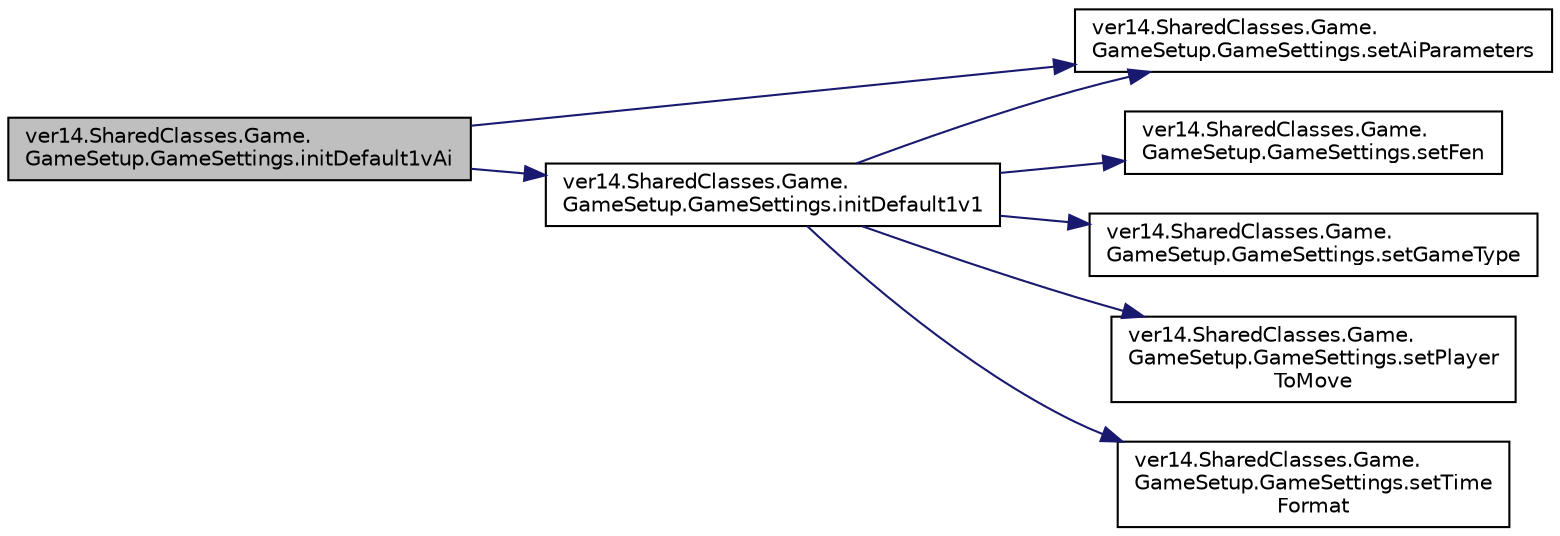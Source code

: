 digraph "ver14.SharedClasses.Game.GameSetup.GameSettings.initDefault1vAi"
{
 // LATEX_PDF_SIZE
  edge [fontname="Helvetica",fontsize="10",labelfontname="Helvetica",labelfontsize="10"];
  node [fontname="Helvetica",fontsize="10",shape=record];
  rankdir="LR";
  Node1 [label="ver14.SharedClasses.Game.\lGameSetup.GameSettings.initDefault1vAi",height=0.2,width=0.4,color="black", fillcolor="grey75", style="filled", fontcolor="black",tooltip=" "];
  Node1 -> Node2 [color="midnightblue",fontsize="10",style="solid"];
  Node2 [label="ver14.SharedClasses.Game.\lGameSetup.GameSettings.initDefault1v1",height=0.2,width=0.4,color="black", fillcolor="white", style="filled",URL="$classver14_1_1_shared_classes_1_1_game_1_1_game_setup_1_1_game_settings.html#a430bd8f0849f51c373b16a964d5b4bef",tooltip=" "];
  Node2 -> Node3 [color="midnightblue",fontsize="10",style="solid"];
  Node3 [label="ver14.SharedClasses.Game.\lGameSetup.GameSettings.setAiParameters",height=0.2,width=0.4,color="black", fillcolor="white", style="filled",URL="$classver14_1_1_shared_classes_1_1_game_1_1_game_setup_1_1_game_settings.html#aeccf0eed29f48d4a79a786597fdcfee7",tooltip=" "];
  Node2 -> Node4 [color="midnightblue",fontsize="10",style="solid"];
  Node4 [label="ver14.SharedClasses.Game.\lGameSetup.GameSettings.setFen",height=0.2,width=0.4,color="black", fillcolor="white", style="filled",URL="$classver14_1_1_shared_classes_1_1_game_1_1_game_setup_1_1_game_settings.html#a878e66fea0bac64d896cfde84c8f71f3",tooltip=" "];
  Node2 -> Node5 [color="midnightblue",fontsize="10",style="solid"];
  Node5 [label="ver14.SharedClasses.Game.\lGameSetup.GameSettings.setGameType",height=0.2,width=0.4,color="black", fillcolor="white", style="filled",URL="$classver14_1_1_shared_classes_1_1_game_1_1_game_setup_1_1_game_settings.html#afeb8cc95de571b19e9f94bb8ae88a250",tooltip=" "];
  Node2 -> Node6 [color="midnightblue",fontsize="10",style="solid"];
  Node6 [label="ver14.SharedClasses.Game.\lGameSetup.GameSettings.setPlayer\lToMove",height=0.2,width=0.4,color="black", fillcolor="white", style="filled",URL="$classver14_1_1_shared_classes_1_1_game_1_1_game_setup_1_1_game_settings.html#a77e6af1e7f7f5fba07e295b7f70c0389",tooltip=" "];
  Node2 -> Node7 [color="midnightblue",fontsize="10",style="solid"];
  Node7 [label="ver14.SharedClasses.Game.\lGameSetup.GameSettings.setTime\lFormat",height=0.2,width=0.4,color="black", fillcolor="white", style="filled",URL="$classver14_1_1_shared_classes_1_1_game_1_1_game_setup_1_1_game_settings.html#a91cfa15685290b5b05cf4875f7f2ca53",tooltip=" "];
  Node1 -> Node3 [color="midnightblue",fontsize="10",style="solid"];
}
